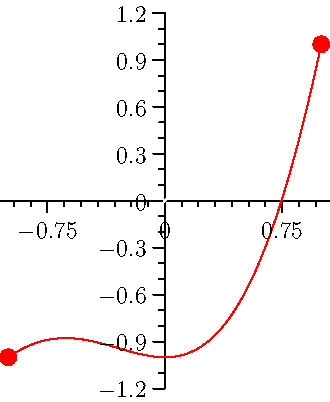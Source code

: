 import graph;
size(0,200);

real f(real x) { return 1.2*x; }
real g(real x) { return x+(x-1)*(x+1)*(sin(x)+1); }

draw(graph(f,-1,1),white);
draw(graph(g,-1,1),red);

xaxis(RightTicks);
yaxis(LeftTicks);

path c=circle((-1,-1),0.05);
filldraw(c,red);
draw(c,red);

path c=circle((1,1),0.05);
filldraw(c,red);
draw(c,red);
